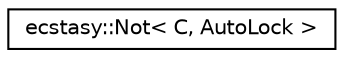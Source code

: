 digraph "Graphical Class Hierarchy"
{
 // LATEX_PDF_SIZE
  edge [fontname="Helvetica",fontsize="10",labelfontname="Helvetica",labelfontsize="10"];
  node [fontname="Helvetica",fontsize="10",shape=record];
  rankdir="LR";
  Node0 [label="ecstasy::Not\< C, AutoLock \>",height=0.2,width=0.4,color="black", fillcolor="white", style="filled",URL="$structecstasy_1_1_not.html",tooltip="Placeholder for ecstasy::query::modifier::Not."];
}
